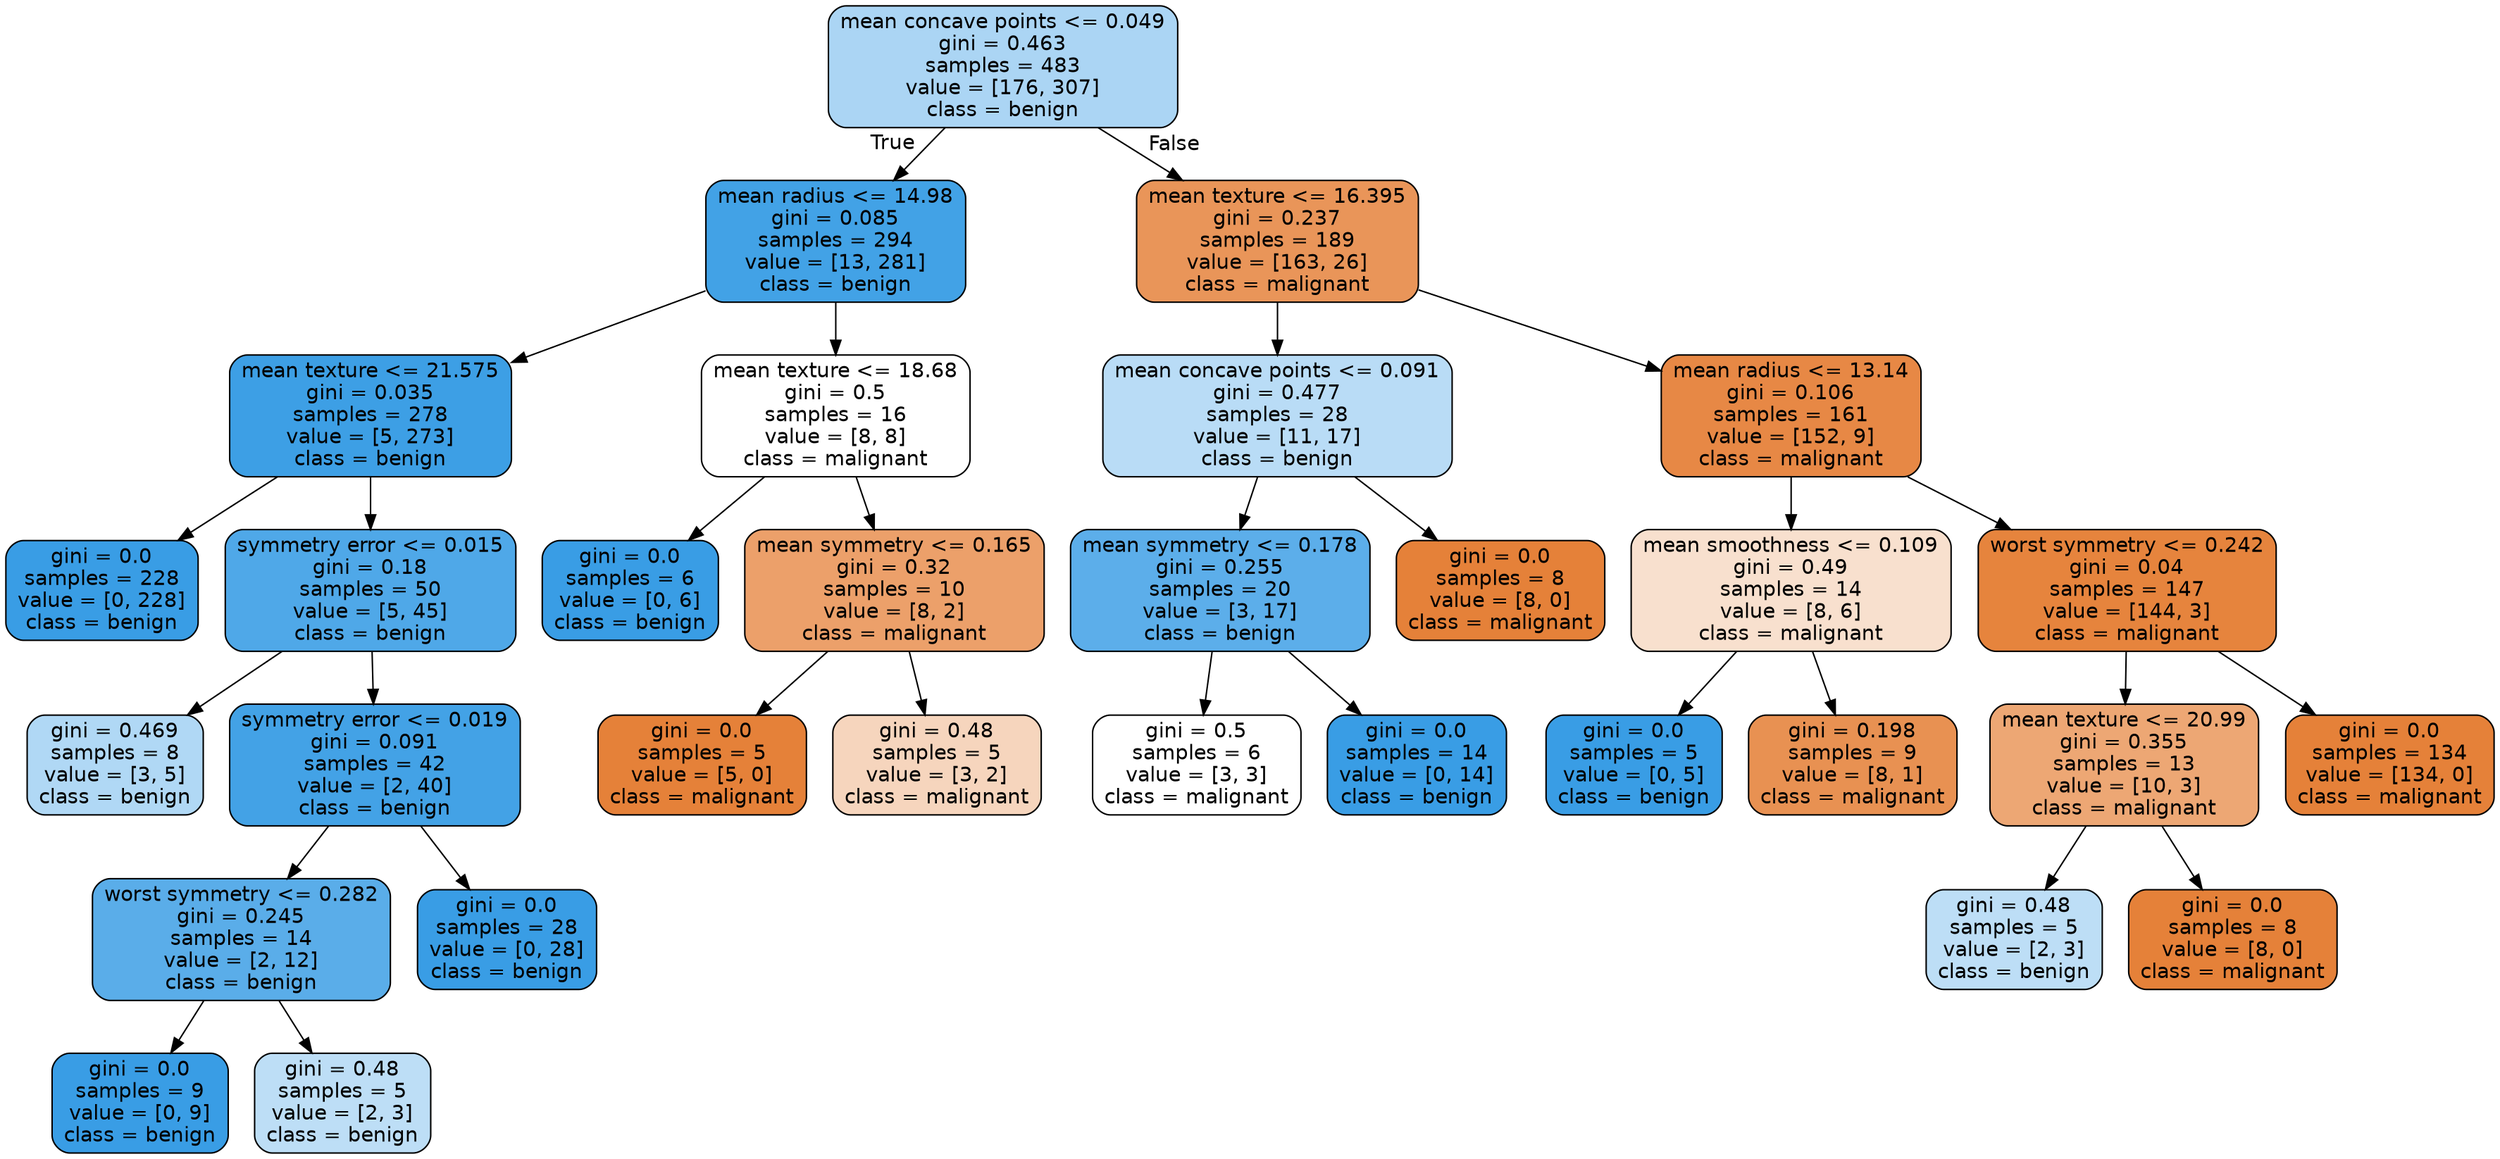 digraph Tree {
node [shape=box, style="filled, rounded", color="black", fontname="helvetica"] ;
edge [fontname="helvetica"] ;
0 [label="mean concave points <= 0.049\ngini = 0.463\nsamples = 483\nvalue = [176, 307]\nclass = benign", fillcolor="#abd5f4"] ;
1 [label="mean radius <= 14.98\ngini = 0.085\nsamples = 294\nvalue = [13, 281]\nclass = benign", fillcolor="#42a2e6"] ;
0 -> 1 [labeldistance=2.5, labelangle=45, headlabel="True"] ;
2 [label="mean texture <= 21.575\ngini = 0.035\nsamples = 278\nvalue = [5, 273]\nclass = benign", fillcolor="#3d9fe5"] ;
1 -> 2 ;
3 [label="gini = 0.0\nsamples = 228\nvalue = [0, 228]\nclass = benign", fillcolor="#399de5"] ;
2 -> 3 ;
4 [label="symmetry error <= 0.015\ngini = 0.18\nsamples = 50\nvalue = [5, 45]\nclass = benign", fillcolor="#4fa8e8"] ;
2 -> 4 ;
5 [label="gini = 0.469\nsamples = 8\nvalue = [3, 5]\nclass = benign", fillcolor="#b0d8f5"] ;
4 -> 5 ;
6 [label="symmetry error <= 0.019\ngini = 0.091\nsamples = 42\nvalue = [2, 40]\nclass = benign", fillcolor="#43a2e6"] ;
4 -> 6 ;
7 [label="worst symmetry <= 0.282\ngini = 0.245\nsamples = 14\nvalue = [2, 12]\nclass = benign", fillcolor="#5aade9"] ;
6 -> 7 ;
8 [label="gini = 0.0\nsamples = 9\nvalue = [0, 9]\nclass = benign", fillcolor="#399de5"] ;
7 -> 8 ;
9 [label="gini = 0.48\nsamples = 5\nvalue = [2, 3]\nclass = benign", fillcolor="#bddef6"] ;
7 -> 9 ;
10 [label="gini = 0.0\nsamples = 28\nvalue = [0, 28]\nclass = benign", fillcolor="#399de5"] ;
6 -> 10 ;
11 [label="mean texture <= 18.68\ngini = 0.5\nsamples = 16\nvalue = [8, 8]\nclass = malignant", fillcolor="#ffffff"] ;
1 -> 11 ;
12 [label="gini = 0.0\nsamples = 6\nvalue = [0, 6]\nclass = benign", fillcolor="#399de5"] ;
11 -> 12 ;
13 [label="mean symmetry <= 0.165\ngini = 0.32\nsamples = 10\nvalue = [8, 2]\nclass = malignant", fillcolor="#eca06a"] ;
11 -> 13 ;
14 [label="gini = 0.0\nsamples = 5\nvalue = [5, 0]\nclass = malignant", fillcolor="#e58139"] ;
13 -> 14 ;
15 [label="gini = 0.48\nsamples = 5\nvalue = [3, 2]\nclass = malignant", fillcolor="#f6d5bd"] ;
13 -> 15 ;
16 [label="mean texture <= 16.395\ngini = 0.237\nsamples = 189\nvalue = [163, 26]\nclass = malignant", fillcolor="#e99559"] ;
0 -> 16 [labeldistance=2.5, labelangle=-45, headlabel="False"] ;
17 [label="mean concave points <= 0.091\ngini = 0.477\nsamples = 28\nvalue = [11, 17]\nclass = benign", fillcolor="#b9dcf6"] ;
16 -> 17 ;
18 [label="mean symmetry <= 0.178\ngini = 0.255\nsamples = 20\nvalue = [3, 17]\nclass = benign", fillcolor="#5caeea"] ;
17 -> 18 ;
19 [label="gini = 0.5\nsamples = 6\nvalue = [3, 3]\nclass = malignant", fillcolor="#ffffff"] ;
18 -> 19 ;
20 [label="gini = 0.0\nsamples = 14\nvalue = [0, 14]\nclass = benign", fillcolor="#399de5"] ;
18 -> 20 ;
21 [label="gini = 0.0\nsamples = 8\nvalue = [8, 0]\nclass = malignant", fillcolor="#e58139"] ;
17 -> 21 ;
22 [label="mean radius <= 13.14\ngini = 0.106\nsamples = 161\nvalue = [152, 9]\nclass = malignant", fillcolor="#e78845"] ;
16 -> 22 ;
23 [label="mean smoothness <= 0.109\ngini = 0.49\nsamples = 14\nvalue = [8, 6]\nclass = malignant", fillcolor="#f8e0ce"] ;
22 -> 23 ;
24 [label="gini = 0.0\nsamples = 5\nvalue = [0, 5]\nclass = benign", fillcolor="#399de5"] ;
23 -> 24 ;
25 [label="gini = 0.198\nsamples = 9\nvalue = [8, 1]\nclass = malignant", fillcolor="#e89152"] ;
23 -> 25 ;
26 [label="worst symmetry <= 0.242\ngini = 0.04\nsamples = 147\nvalue = [144, 3]\nclass = malignant", fillcolor="#e6843d"] ;
22 -> 26 ;
27 [label="mean texture <= 20.99\ngini = 0.355\nsamples = 13\nvalue = [10, 3]\nclass = malignant", fillcolor="#eda774"] ;
26 -> 27 ;
28 [label="gini = 0.48\nsamples = 5\nvalue = [2, 3]\nclass = benign", fillcolor="#bddef6"] ;
27 -> 28 ;
29 [label="gini = 0.0\nsamples = 8\nvalue = [8, 0]\nclass = malignant", fillcolor="#e58139"] ;
27 -> 29 ;
30 [label="gini = 0.0\nsamples = 134\nvalue = [134, 0]\nclass = malignant", fillcolor="#e58139"] ;
26 -> 30 ;
}